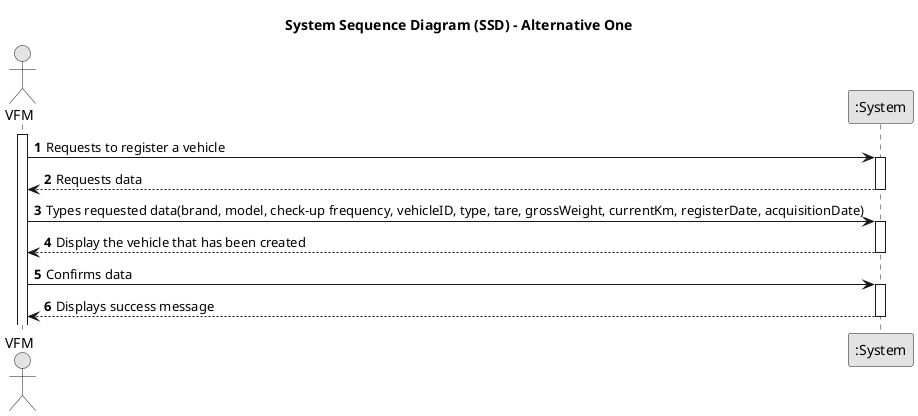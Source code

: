 @startuml
skinparam monochrome true
skinparam packageStyle rectangle
skinparam shadowing false

title System Sequence Diagram (SSD) - Alternative One

autonumber

actor "VFM" as Employee
participant ":System" as System

activate Employee

    Employee -> System : Requests to register a vehicle
    activate System

        System --> Employee : Requests data
    deactivate System

    Employee -> System : Types requested data(brand, model, check-up frequency, vehicleID, type, tare, grossWeight, currentKm, registerDate, acquisitionDate)
    activate System

        System --> Employee : Display the vehicle that has been created
    deactivate System

    Employee -> System : Confirms data
    activate System

        System --> Employee : Displays success message
    deactivate System



@enduml